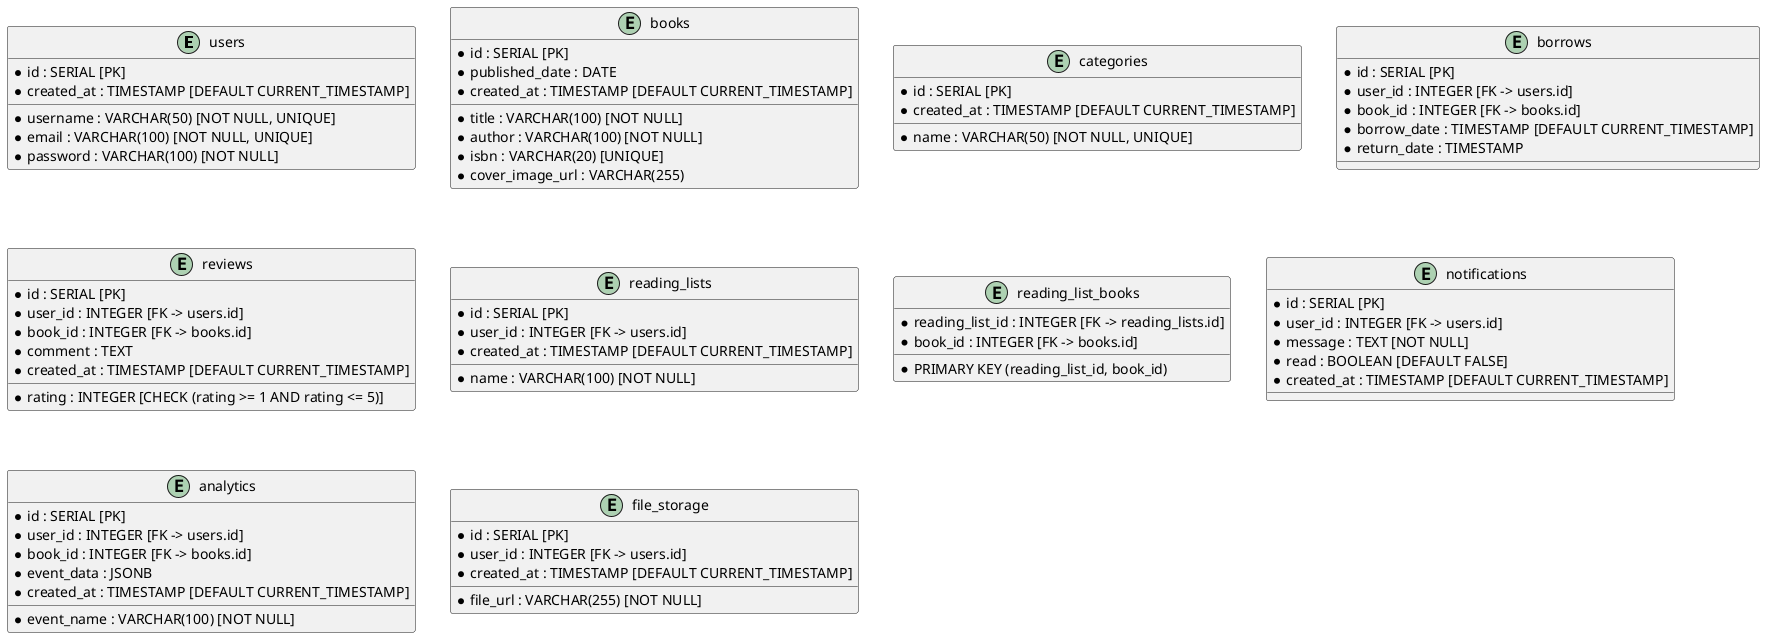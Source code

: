 @startuml

entity "users" {
  * id : SERIAL [PK]
  * username : VARCHAR(50) [NOT NULL, UNIQUE]
  * email : VARCHAR(100) [NOT NULL, UNIQUE]
  * password : VARCHAR(100) [NOT NULL]
  * created_at : TIMESTAMP [DEFAULT CURRENT_TIMESTAMP]
}

entity "books" {
  * id : SERIAL [PK]
  * title : VARCHAR(100) [NOT NULL]
  * author : VARCHAR(100) [NOT NULL]
  * published_date : DATE
  * isbn : VARCHAR(20) [UNIQUE]
  * cover_image_url : VARCHAR(255)
  * created_at : TIMESTAMP [DEFAULT CURRENT_TIMESTAMP]
}

entity "categories" {
  * id : SERIAL [PK]
  * name : VARCHAR(50) [NOT NULL, UNIQUE]
  * created_at : TIMESTAMP [DEFAULT CURRENT_TIMESTAMP]
}

entity "borrows" {
  * id : SERIAL [PK]
  * user_id : INTEGER [FK -> users.id]
  * book_id : INTEGER [FK -> books.id]
  * borrow_date : TIMESTAMP [DEFAULT CURRENT_TIMESTAMP]
  * return_date : TIMESTAMP
}

entity "reviews" {
  * id : SERIAL [PK]
  * user_id : INTEGER [FK -> users.id]
  * book_id : INTEGER [FK -> books.id]
  * rating : INTEGER [CHECK (rating >= 1 AND rating <= 5)]
  * comment : TEXT
  * created_at : TIMESTAMP [DEFAULT CURRENT_TIMESTAMP]
}

entity "reading_lists" {
  * id : SERIAL [PK]
  * user_id : INTEGER [FK -> users.id]
  * name : VARCHAR(100) [NOT NULL]
  * created_at : TIMESTAMP [DEFAULT CURRENT_TIMESTAMP]
}

entity "reading_list_books" {
  * reading_list_id : INTEGER [FK -> reading_lists.id]
  * book_id : INTEGER [FK -> books.id]
  * PRIMARY KEY (reading_list_id, book_id)
}

entity "notifications" {
  * id : SERIAL [PK]
  * user_id : INTEGER [FK -> users.id]
  * message : TEXT [NOT NULL]
  * read : BOOLEAN [DEFAULT FALSE]
  * created_at : TIMESTAMP [DEFAULT CURRENT_TIMESTAMP]
}

entity "analytics" {
  * id : SERIAL [PK]
  * event_name : VARCHAR(100) [NOT NULL]
  * user_id : INTEGER [FK -> users.id]
  * book_id : INTEGER [FK -> books.id]
  * event_data : JSONB
  * created_at : TIMESTAMP [DEFAULT CURRENT_TIMESTAMP]
}

entity "file_storage" {
  * id : SERIAL [PK]
  * user_id : INTEGER [FK -> users.id]
  * file_url : VARCHAR(255) [NOT NULL]
  * created_at : TIMESTAMP [DEFAULT CURRENT_TIMESTAMP]
}

@enduml
